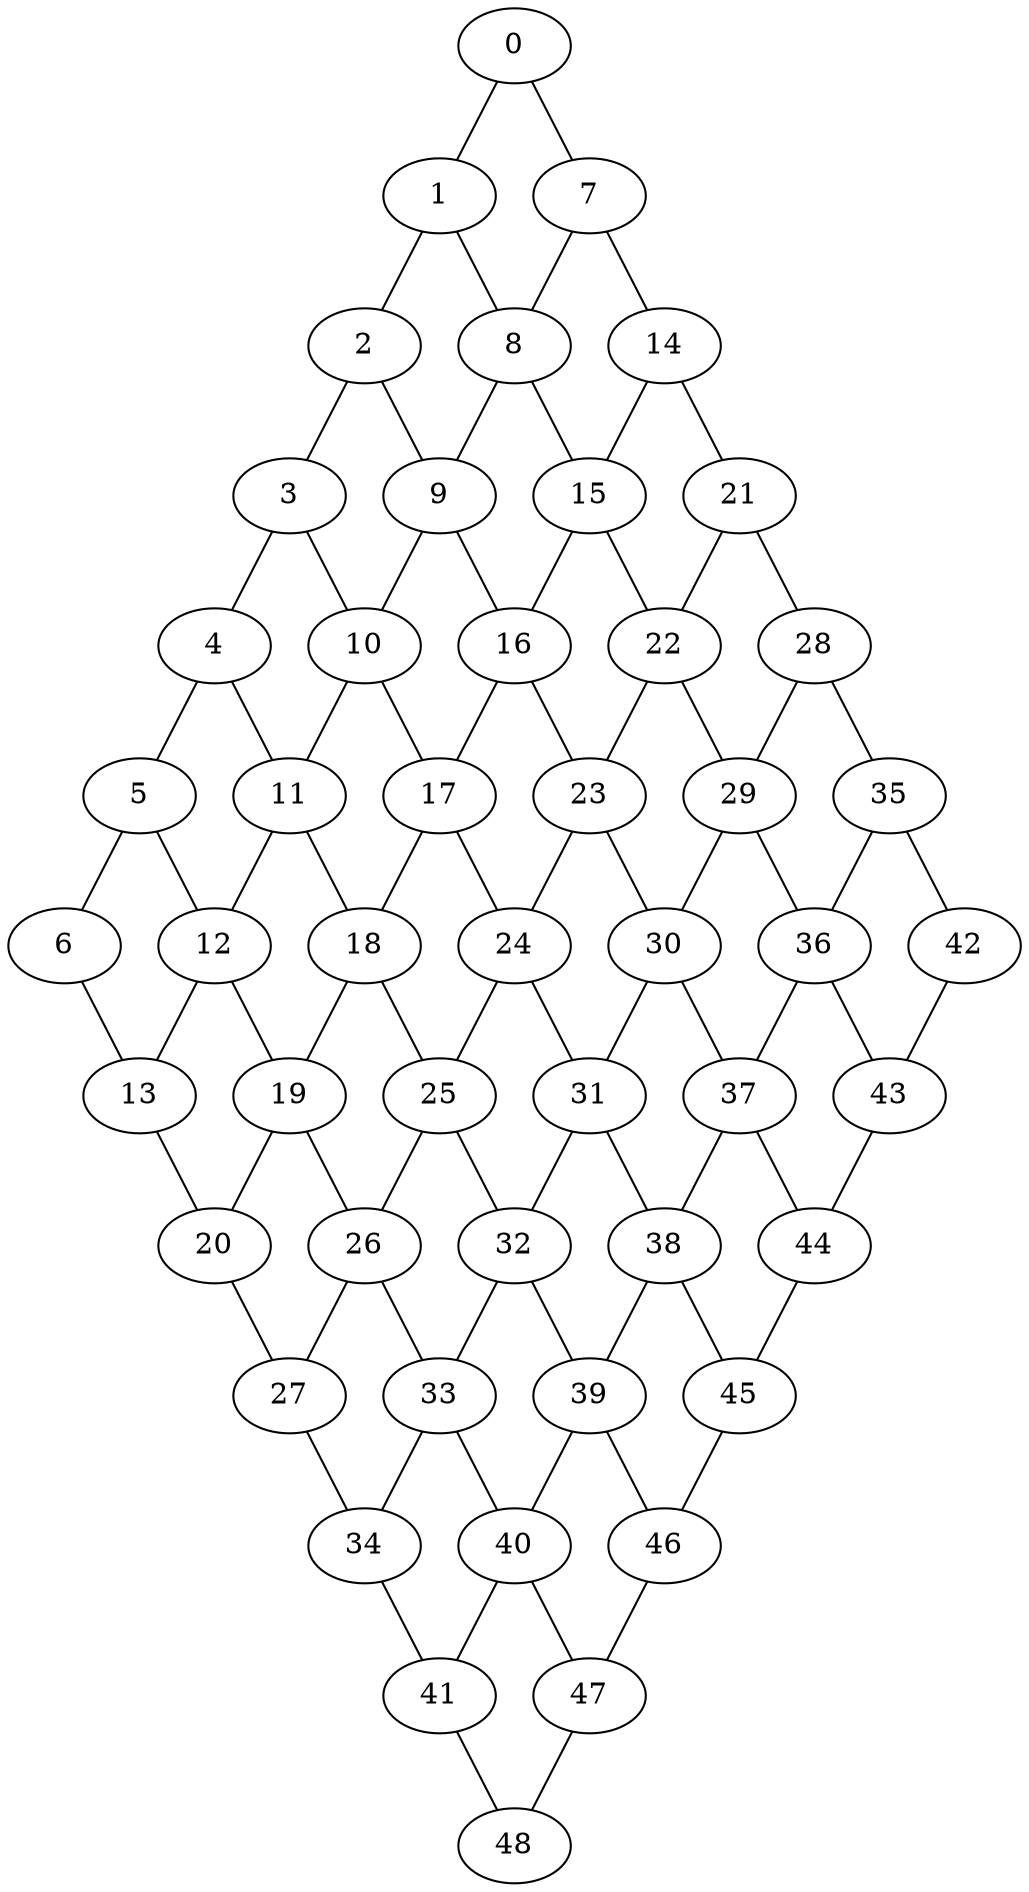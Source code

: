 graph Gmn_Malla_n7_m7 {
0;
1;
2;
3;
4;
5;
6;
7;
8;
9;
10;
11;
12;
13;
14;
15;
16;
17;
18;
19;
20;
21;
22;
23;
24;
25;
26;
27;
28;
29;
30;
31;
32;
33;
34;
35;
36;
37;
38;
39;
40;
41;
42;
43;
44;
45;
46;
47;
48;
0 -- 1;
0 -- 7;
1 -- 2;
1 -- 8;
2 -- 3;
2 -- 9;
3 -- 4;
3 -- 10;
4 -- 5;
4 -- 11;
5 -- 6;
5 -- 12;
7 -- 8;
7 -- 14;
8 -- 9;
8 -- 15;
9 -- 10;
9 -- 16;
10 -- 11;
10 -- 17;
11 -- 12;
11 -- 18;
12 -- 13;
12 -- 19;
14 -- 15;
14 -- 21;
15 -- 16;
15 -- 22;
16 -- 17;
16 -- 23;
17 -- 18;
17 -- 24;
18 -- 19;
18 -- 25;
19 -- 20;
19 -- 26;
21 -- 22;
21 -- 28;
22 -- 23;
22 -- 29;
23 -- 24;
23 -- 30;
24 -- 25;
24 -- 31;
25 -- 26;
25 -- 32;
26 -- 27;
26 -- 33;
28 -- 29;
28 -- 35;
29 -- 30;
29 -- 36;
30 -- 31;
30 -- 37;
31 -- 32;
31 -- 38;
32 -- 33;
32 -- 39;
33 -- 34;
33 -- 40;
35 -- 36;
35 -- 42;
36 -- 37;
36 -- 43;
37 -- 38;
37 -- 44;
38 -- 39;
38 -- 45;
39 -- 40;
39 -- 46;
40 -- 41;
40 -- 47;
6 -- 13;
13 -- 20;
20 -- 27;
27 -- 34;
34 -- 41;
41 -- 48;
42 -- 43;
43 -- 44;
44 -- 45;
45 -- 46;
46 -- 47;
47 -- 48;
}